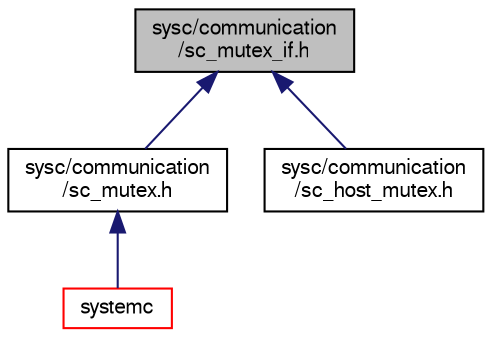 digraph "sysc/communication/sc_mutex_if.h"
{
  edge [fontname="FreeSans",fontsize="10",labelfontname="FreeSans",labelfontsize="10"];
  node [fontname="FreeSans",fontsize="10",shape=record];
  Node7 [label="sysc/communication\l/sc_mutex_if.h",height=0.2,width=0.4,color="black", fillcolor="grey75", style="filled", fontcolor="black"];
  Node7 -> Node8 [dir="back",color="midnightblue",fontsize="10",style="solid",fontname="FreeSans"];
  Node8 [label="sysc/communication\l/sc_mutex.h",height=0.2,width=0.4,color="black", fillcolor="white", style="filled",URL="$a00041.html"];
  Node8 -> Node9 [dir="back",color="midnightblue",fontsize="10",style="solid",fontname="FreeSans"];
  Node9 [label="systemc",height=0.2,width=0.4,color="red", fillcolor="white", style="filled",URL="$a00401.html"];
  Node7 -> Node11 [dir="back",color="midnightblue",fontsize="10",style="solid",fontname="FreeSans"];
  Node11 [label="sysc/communication\l/sc_host_mutex.h",height=0.2,width=0.4,color="black", fillcolor="white", style="filled",URL="$a00032.html"];
}
